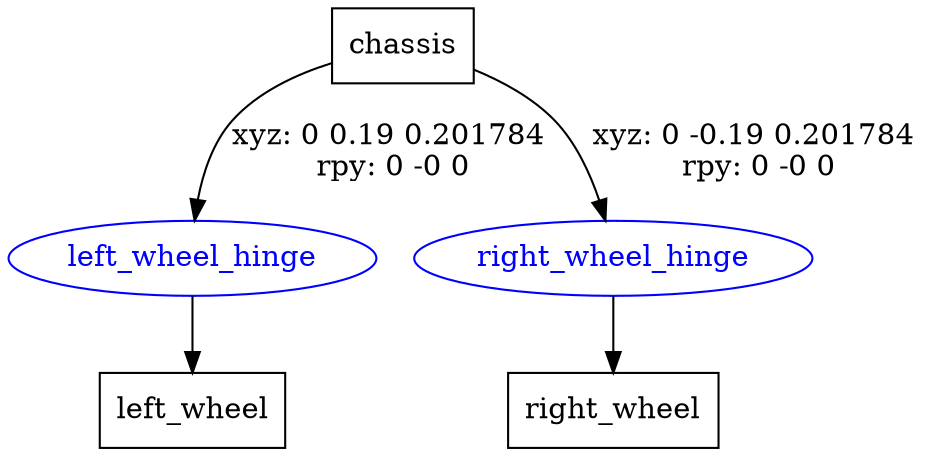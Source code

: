 digraph G {
node [shape=box];
"chassis" [label="chassis"];
"left_wheel" [label="left_wheel"];
"right_wheel" [label="right_wheel"];
node [shape=ellipse, color=blue, fontcolor=blue];
"chassis" -> "left_wheel_hinge" [label="xyz: 0 0.19 0.201784 \nrpy: 0 -0 0"]
"left_wheel_hinge" -> "left_wheel"
"chassis" -> "right_wheel_hinge" [label="xyz: 0 -0.19 0.201784 \nrpy: 0 -0 0"]
"right_wheel_hinge" -> "right_wheel"
}
